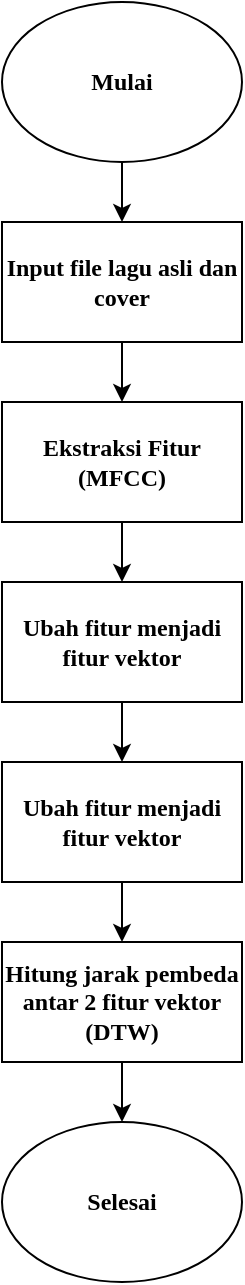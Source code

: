 <mxfile version="12.9.14" type="device"><diagram id="3JhWDPFBJkMPsZyuPmeB" name="Page-1"><mxGraphModel dx="1730" dy="847" grid="1" gridSize="10" guides="1" tooltips="1" connect="1" arrows="1" fold="1" page="1" pageScale="1" pageWidth="850" pageHeight="1100" math="0" shadow="0"><root><mxCell id="0"/><mxCell id="1" parent="0"/><mxCell id="Hfjk4z7DiwpvItGBuWwO-12" style="edgeStyle=orthogonalEdgeStyle;rounded=0;orthogonalLoop=1;jettySize=auto;html=1;exitX=0.5;exitY=1;exitDx=0;exitDy=0;entryX=0.5;entryY=0;entryDx=0;entryDy=0;fontFamily=Times New Roman;" edge="1" parent="1" source="Hfjk4z7DiwpvItGBuWwO-1" target="Hfjk4z7DiwpvItGBuWwO-5"><mxGeometry relative="1" as="geometry"/></mxCell><mxCell id="Hfjk4z7DiwpvItGBuWwO-1" value="Mulai" style="ellipse;whiteSpace=wrap;html=1;fontFamily=Times New Roman;fontStyle=1" vertex="1" parent="1"><mxGeometry x="365" y="30" width="120" height="80" as="geometry"/></mxCell><mxCell id="Hfjk4z7DiwpvItGBuWwO-14" style="edgeStyle=orthogonalEdgeStyle;rounded=0;orthogonalLoop=1;jettySize=auto;html=1;exitX=0.5;exitY=1;exitDx=0;exitDy=0;entryX=0.5;entryY=0;entryDx=0;entryDy=0;fontFamily=Times New Roman;" edge="1" parent="1" source="Hfjk4z7DiwpvItGBuWwO-2" target="Hfjk4z7DiwpvItGBuWwO-3"><mxGeometry relative="1" as="geometry"/></mxCell><mxCell id="Hfjk4z7DiwpvItGBuWwO-2" value="Ekstraksi Fitur (MFCC)" style="rounded=0;whiteSpace=wrap;html=1;fontFamily=Times New Roman;fontStyle=1" vertex="1" parent="1"><mxGeometry x="365" y="230" width="120" height="60" as="geometry"/></mxCell><mxCell id="Hfjk4z7DiwpvItGBuWwO-15" style="edgeStyle=orthogonalEdgeStyle;rounded=0;orthogonalLoop=1;jettySize=auto;html=1;exitX=0.5;exitY=1;exitDx=0;exitDy=0;entryX=0.5;entryY=0;entryDx=0;entryDy=0;fontFamily=Times New Roman;" edge="1" parent="1" source="Hfjk4z7DiwpvItGBuWwO-3" target="Hfjk4z7DiwpvItGBuWwO-4"><mxGeometry relative="1" as="geometry"/></mxCell><mxCell id="Hfjk4z7DiwpvItGBuWwO-3" value="Ubah fitur menjadi fitur vektor" style="rounded=0;whiteSpace=wrap;html=1;fontFamily=Times New Roman;fontStyle=1" vertex="1" parent="1"><mxGeometry x="365" y="320" width="120" height="60" as="geometry"/></mxCell><mxCell id="Hfjk4z7DiwpvItGBuWwO-16" style="edgeStyle=orthogonalEdgeStyle;rounded=0;orthogonalLoop=1;jettySize=auto;html=1;exitX=0.5;exitY=1;exitDx=0;exitDy=0;entryX=0.5;entryY=0;entryDx=0;entryDy=0;fontFamily=Times New Roman;" edge="1" parent="1" source="Hfjk4z7DiwpvItGBuWwO-4" target="Hfjk4z7DiwpvItGBuWwO-6"><mxGeometry relative="1" as="geometry"/></mxCell><mxCell id="Hfjk4z7DiwpvItGBuWwO-4" value="Ubah fitur menjadi fitur vektor" style="rounded=0;whiteSpace=wrap;html=1;fontFamily=Times New Roman;fontStyle=1" vertex="1" parent="1"><mxGeometry x="365" y="410" width="120" height="60" as="geometry"/></mxCell><mxCell id="Hfjk4z7DiwpvItGBuWwO-13" style="edgeStyle=orthogonalEdgeStyle;rounded=0;orthogonalLoop=1;jettySize=auto;html=1;exitX=0.5;exitY=1;exitDx=0;exitDy=0;entryX=0.5;entryY=0;entryDx=0;entryDy=0;fontFamily=Times New Roman;" edge="1" parent="1" source="Hfjk4z7DiwpvItGBuWwO-5" target="Hfjk4z7DiwpvItGBuWwO-2"><mxGeometry relative="1" as="geometry"/></mxCell><mxCell id="Hfjk4z7DiwpvItGBuWwO-5" value="Input file lagu asli dan cover" style="rounded=0;whiteSpace=wrap;html=1;fontFamily=Times New Roman;fontStyle=1" vertex="1" parent="1"><mxGeometry x="365" y="140" width="120" height="60" as="geometry"/></mxCell><mxCell id="Hfjk4z7DiwpvItGBuWwO-19" style="edgeStyle=orthogonalEdgeStyle;rounded=0;orthogonalLoop=1;jettySize=auto;html=1;exitX=0.5;exitY=1;exitDx=0;exitDy=0;entryX=0.5;entryY=0;entryDx=0;entryDy=0;fontFamily=Times New Roman;" edge="1" parent="1" source="Hfjk4z7DiwpvItGBuWwO-6" target="Hfjk4z7DiwpvItGBuWwO-9"><mxGeometry relative="1" as="geometry"/></mxCell><mxCell id="Hfjk4z7DiwpvItGBuWwO-6" value="Hitung jarak pembeda antar 2 fitur vektor (DTW)" style="rounded=0;whiteSpace=wrap;html=1;fontFamily=Times New Roman;fontStyle=1" vertex="1" parent="1"><mxGeometry x="365" y="500" width="120" height="60" as="geometry"/></mxCell><mxCell id="Hfjk4z7DiwpvItGBuWwO-9" value="Selesai" style="ellipse;whiteSpace=wrap;html=1;fontFamily=Times New Roman;fontStyle=1" vertex="1" parent="1"><mxGeometry x="365" y="590" width="120" height="80" as="geometry"/></mxCell></root></mxGraphModel></diagram></mxfile>
